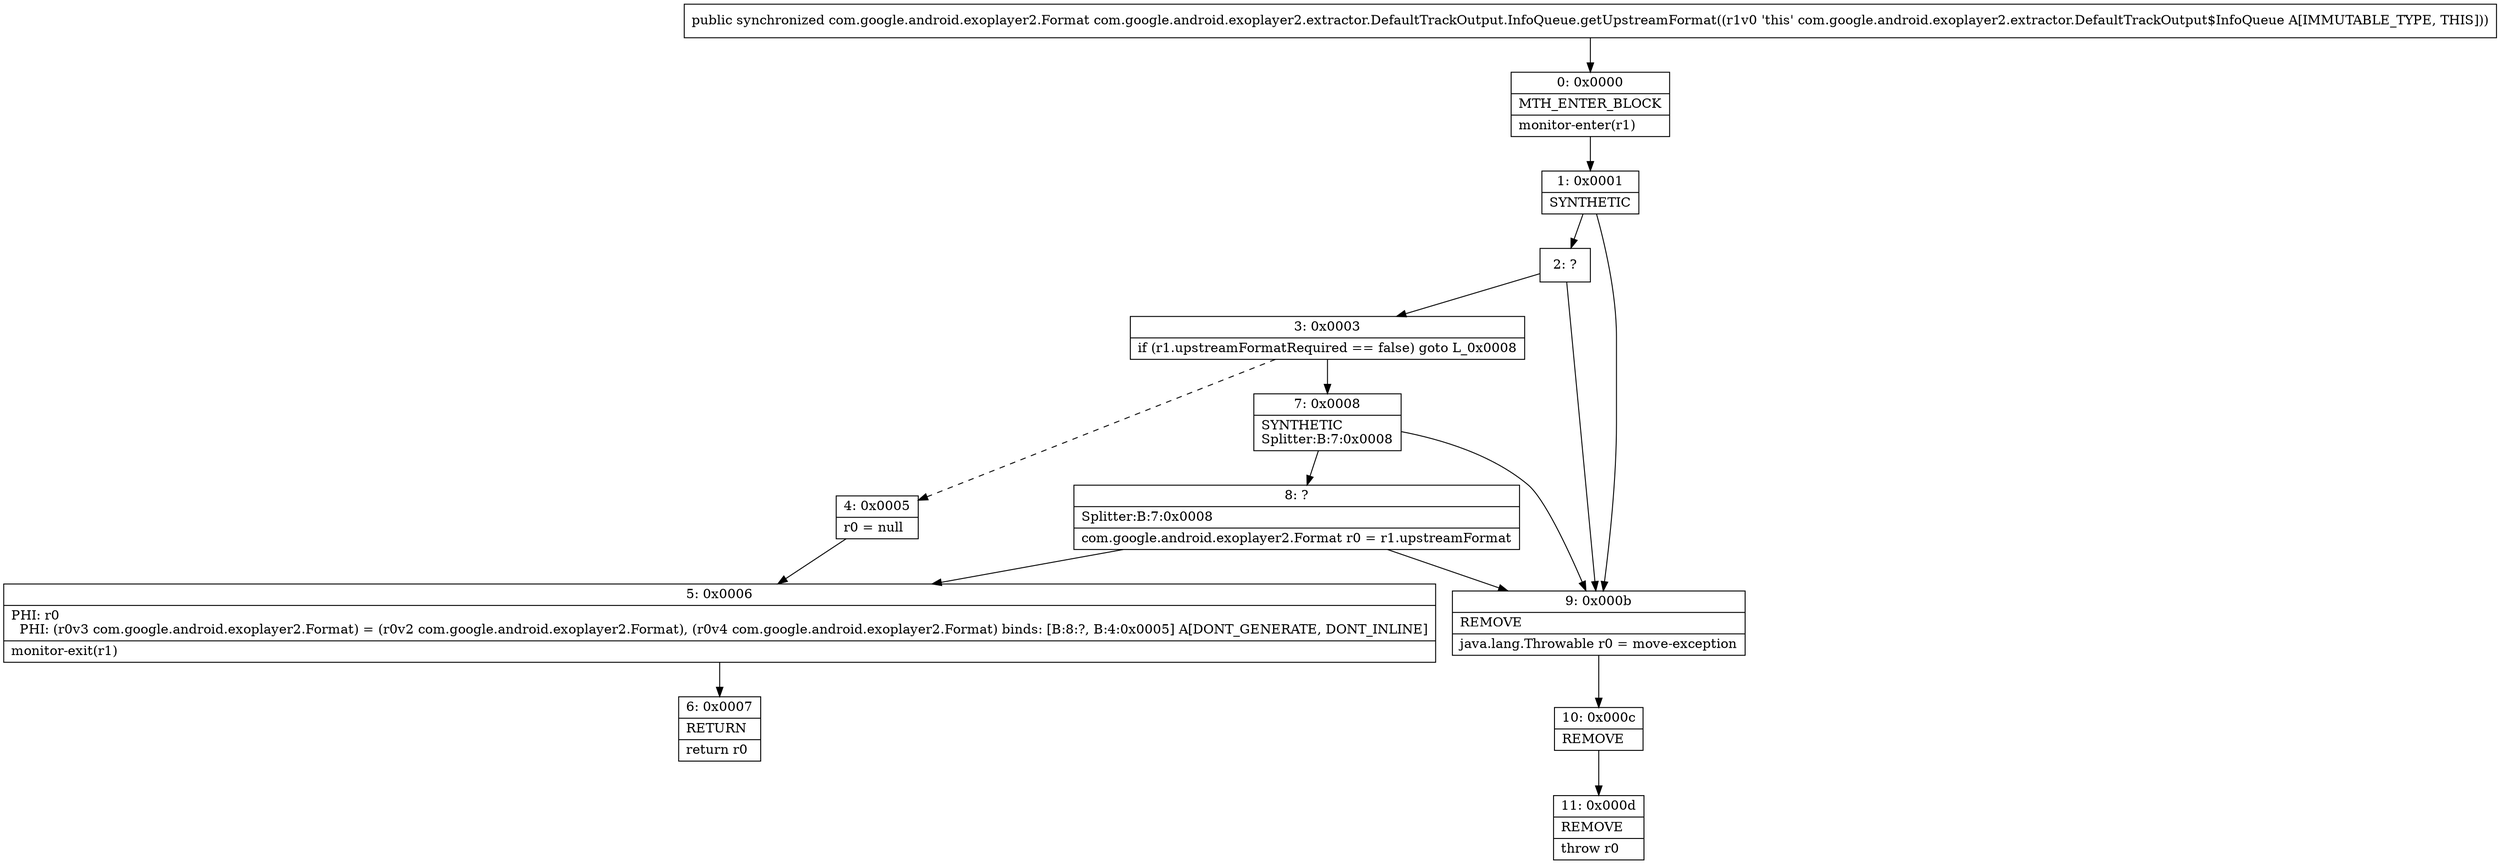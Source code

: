 digraph "CFG forcom.google.android.exoplayer2.extractor.DefaultTrackOutput.InfoQueue.getUpstreamFormat()Lcom\/google\/android\/exoplayer2\/Format;" {
Node_0 [shape=record,label="{0\:\ 0x0000|MTH_ENTER_BLOCK\l|monitor\-enter(r1)\l}"];
Node_1 [shape=record,label="{1\:\ 0x0001|SYNTHETIC\l}"];
Node_2 [shape=record,label="{2\:\ ?}"];
Node_3 [shape=record,label="{3\:\ 0x0003|if (r1.upstreamFormatRequired == false) goto L_0x0008\l}"];
Node_4 [shape=record,label="{4\:\ 0x0005|r0 = null\l}"];
Node_5 [shape=record,label="{5\:\ 0x0006|PHI: r0 \l  PHI: (r0v3 com.google.android.exoplayer2.Format) = (r0v2 com.google.android.exoplayer2.Format), (r0v4 com.google.android.exoplayer2.Format) binds: [B:8:?, B:4:0x0005] A[DONT_GENERATE, DONT_INLINE]\l|monitor\-exit(r1)\l}"];
Node_6 [shape=record,label="{6\:\ 0x0007|RETURN\l|return r0\l}"];
Node_7 [shape=record,label="{7\:\ 0x0008|SYNTHETIC\lSplitter:B:7:0x0008\l}"];
Node_8 [shape=record,label="{8\:\ ?|Splitter:B:7:0x0008\l|com.google.android.exoplayer2.Format r0 = r1.upstreamFormat\l}"];
Node_9 [shape=record,label="{9\:\ 0x000b|REMOVE\l|java.lang.Throwable r0 = move\-exception\l}"];
Node_10 [shape=record,label="{10\:\ 0x000c|REMOVE\l}"];
Node_11 [shape=record,label="{11\:\ 0x000d|REMOVE\l|throw r0\l}"];
MethodNode[shape=record,label="{public synchronized com.google.android.exoplayer2.Format com.google.android.exoplayer2.extractor.DefaultTrackOutput.InfoQueue.getUpstreamFormat((r1v0 'this' com.google.android.exoplayer2.extractor.DefaultTrackOutput$InfoQueue A[IMMUTABLE_TYPE, THIS])) }"];
MethodNode -> Node_0;
Node_0 -> Node_1;
Node_1 -> Node_2;
Node_1 -> Node_9;
Node_2 -> Node_3;
Node_2 -> Node_9;
Node_3 -> Node_4[style=dashed];
Node_3 -> Node_7;
Node_4 -> Node_5;
Node_5 -> Node_6;
Node_7 -> Node_8;
Node_7 -> Node_9;
Node_8 -> Node_9;
Node_8 -> Node_5;
Node_9 -> Node_10;
Node_10 -> Node_11;
}

